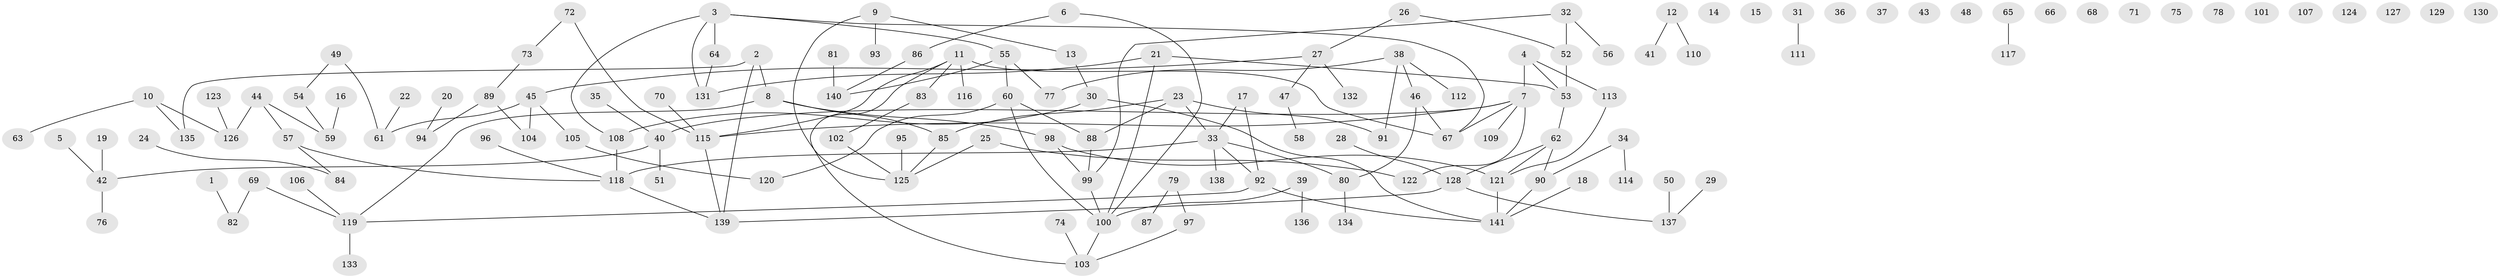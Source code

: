 // Generated by graph-tools (version 1.1) at 2025/25/03/09/25 03:25:20]
// undirected, 141 vertices, 150 edges
graph export_dot {
graph [start="1"]
  node [color=gray90,style=filled];
  1;
  2;
  3;
  4;
  5;
  6;
  7;
  8;
  9;
  10;
  11;
  12;
  13;
  14;
  15;
  16;
  17;
  18;
  19;
  20;
  21;
  22;
  23;
  24;
  25;
  26;
  27;
  28;
  29;
  30;
  31;
  32;
  33;
  34;
  35;
  36;
  37;
  38;
  39;
  40;
  41;
  42;
  43;
  44;
  45;
  46;
  47;
  48;
  49;
  50;
  51;
  52;
  53;
  54;
  55;
  56;
  57;
  58;
  59;
  60;
  61;
  62;
  63;
  64;
  65;
  66;
  67;
  68;
  69;
  70;
  71;
  72;
  73;
  74;
  75;
  76;
  77;
  78;
  79;
  80;
  81;
  82;
  83;
  84;
  85;
  86;
  87;
  88;
  89;
  90;
  91;
  92;
  93;
  94;
  95;
  96;
  97;
  98;
  99;
  100;
  101;
  102;
  103;
  104;
  105;
  106;
  107;
  108;
  109;
  110;
  111;
  112;
  113;
  114;
  115;
  116;
  117;
  118;
  119;
  120;
  121;
  122;
  123;
  124;
  125;
  126;
  127;
  128;
  129;
  130;
  131;
  132;
  133;
  134;
  135;
  136;
  137;
  138;
  139;
  140;
  141;
  1 -- 82;
  2 -- 8;
  2 -- 135;
  2 -- 139;
  3 -- 55;
  3 -- 64;
  3 -- 67;
  3 -- 108;
  3 -- 131;
  4 -- 7;
  4 -- 53;
  4 -- 113;
  5 -- 42;
  6 -- 86;
  6 -- 100;
  7 -- 40;
  7 -- 67;
  7 -- 109;
  7 -- 115;
  7 -- 122;
  8 -- 85;
  8 -- 98;
  8 -- 119;
  9 -- 13;
  9 -- 93;
  9 -- 125;
  10 -- 63;
  10 -- 126;
  10 -- 135;
  11 -- 67;
  11 -- 83;
  11 -- 103;
  11 -- 115;
  11 -- 116;
  12 -- 41;
  12 -- 110;
  13 -- 30;
  16 -- 59;
  17 -- 33;
  17 -- 92;
  18 -- 141;
  19 -- 42;
  20 -- 94;
  21 -- 53;
  21 -- 100;
  21 -- 131;
  22 -- 61;
  23 -- 33;
  23 -- 85;
  23 -- 88;
  23 -- 91;
  24 -- 84;
  25 -- 122;
  25 -- 125;
  26 -- 27;
  26 -- 52;
  27 -- 45;
  27 -- 47;
  27 -- 132;
  28 -- 128;
  29 -- 137;
  30 -- 108;
  30 -- 141;
  31 -- 111;
  32 -- 52;
  32 -- 56;
  32 -- 99;
  33 -- 80;
  33 -- 92;
  33 -- 118;
  33 -- 138;
  34 -- 90;
  34 -- 114;
  35 -- 40;
  38 -- 46;
  38 -- 77;
  38 -- 91;
  38 -- 112;
  39 -- 100;
  39 -- 136;
  40 -- 42;
  40 -- 51;
  42 -- 76;
  44 -- 57;
  44 -- 59;
  44 -- 126;
  45 -- 61;
  45 -- 104;
  45 -- 105;
  46 -- 67;
  46 -- 80;
  47 -- 58;
  49 -- 54;
  49 -- 61;
  50 -- 137;
  52 -- 53;
  53 -- 62;
  54 -- 59;
  55 -- 60;
  55 -- 77;
  55 -- 140;
  57 -- 84;
  57 -- 118;
  60 -- 88;
  60 -- 100;
  60 -- 120;
  62 -- 90;
  62 -- 121;
  62 -- 128;
  64 -- 131;
  65 -- 117;
  69 -- 82;
  69 -- 119;
  70 -- 115;
  72 -- 73;
  72 -- 115;
  73 -- 89;
  74 -- 103;
  79 -- 87;
  79 -- 97;
  80 -- 134;
  81 -- 140;
  83 -- 102;
  85 -- 125;
  86 -- 140;
  88 -- 99;
  89 -- 94;
  89 -- 104;
  90 -- 141;
  92 -- 119;
  92 -- 141;
  95 -- 125;
  96 -- 118;
  97 -- 103;
  98 -- 99;
  98 -- 121;
  99 -- 100;
  100 -- 103;
  102 -- 125;
  105 -- 120;
  106 -- 119;
  108 -- 118;
  113 -- 121;
  115 -- 139;
  118 -- 139;
  119 -- 133;
  121 -- 141;
  123 -- 126;
  128 -- 137;
  128 -- 139;
}
